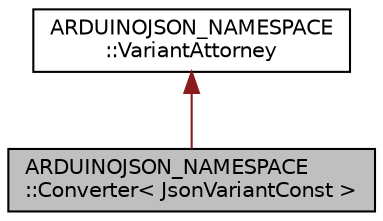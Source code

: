 digraph "ARDUINOJSON_NAMESPACE::Converter&lt; JsonVariantConst &gt;"
{
 // LATEX_PDF_SIZE
  edge [fontname="Helvetica",fontsize="10",labelfontname="Helvetica",labelfontsize="10"];
  node [fontname="Helvetica",fontsize="10",shape=record];
  Node1 [label="ARDUINOJSON_NAMESPACE\l::Converter\< JsonVariantConst \>",height=0.2,width=0.4,color="black", fillcolor="grey75", style="filled", fontcolor="black",tooltip=" "];
  Node2 -> Node1 [dir="back",color="firebrick4",fontsize="10",style="solid",fontname="Helvetica"];
  Node2 [label="ARDUINOJSON_NAMESPACE\l::VariantAttorney",height=0.2,width=0.4,color="black", fillcolor="white", style="filled",URL="$classARDUINOJSON__NAMESPACE_1_1VariantAttorney.html",tooltip=" "];
}
